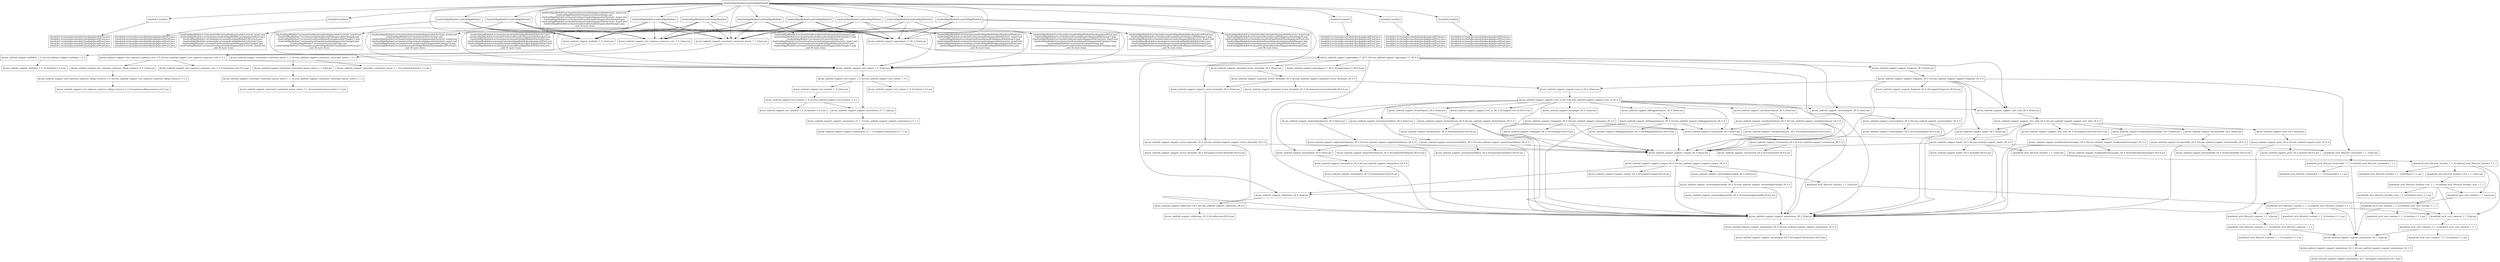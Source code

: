 digraph mygraph {
  node [shape=box];
"//androidAppModule0:androidAppModule0"
"//androidAppModule0:androidAppModule0" -> "//androidAppModule1:androidAppModule1"
"//androidAppModule0:androidAppModule0" -> "//module1:module1"
"//androidAppModule0:androidAppModule0" -> "//androidAppModule7:androidAppModule7"
"//androidAppModule0:androidAppModule0" -> "//module0:module0"
"//androidAppModule0:androidAppModule0" -> "//androidAppModule2:androidAppModule2"
"//androidAppModule0:androidAppModule0" -> "//androidAppModule3:androidAppModule3"
"//androidAppModule0:androidAppModule0" -> "//androidAppModule0:src/main/res/layout/androidappmodule0activity_main3.xml\n//androidAppModule0:src/main/res/values/strings.xml\n//androidAppModule0:src/main/res/layout/androidappmodule0activity_main2.xml\n//androidAppModule0:src/main/res/drawable/androidappmodule0image8.png\n//androidAppModule0:src/main/res/layout/androidappmodule0activity_main4.xml\n//androidAppModule0:src/main/res/drawable/androidappmodule0image2.png\n...and 36 more items"
"//androidAppModule0:androidAppModule0" -> "//androidAppModule4:androidAppModule4"
"//androidAppModule0:androidAppModule0" -> "@com_android_support_constraint_constraint_layout_1_1_3//aar:aar"
"//androidAppModule0:androidAppModule0" -> "//androidAppModule6:androidAppModule6"
"//androidAppModule0:androidAppModule0" -> "@com_android_support_test_runner_1_0_2//aar:aar"
"//androidAppModule0:androidAppModule0" -> "@com_android_support_test_espresso_espresso_core_3_0_2//aar:aar"
"//androidAppModule0:androidAppModule0" -> "@com_android_support_multidex_1_0_3//aar:aar"
"//androidAppModule0:androidAppModule0" -> "@com_android_support_appcompat_v7_28_0_0//aar:aar"
"//androidAppModule0:androidAppModule0" -> "//module3:module3"
"//androidAppModule0:androidAppModule0" -> "//module2:module2"
"//androidAppModule0:androidAppModule0" -> "//androidAppModule5:androidAppModule5"
"//androidAppModule0:androidAppModule0" -> "//module4:module4"
"//androidAppModule0:androidAppModule0" -> "//androidAppModule8:androidAppModule8"
"//androidAppModule0:androidAppModule0" -> "//androidAppModule9:androidAppModule9"
"//androidAppModule9:androidAppModule9"
"//androidAppModule9:androidAppModule9" -> "@com_android_support_appcompat_v7_28_0_0//aar:aar"
"//androidAppModule9:androidAppModule9" -> "@com_android_support_test_espresso_espresso_core_3_0_2//aar:aar"
"//androidAppModule9:androidAppModule9" -> "@com_android_support_test_runner_1_0_2//aar:aar"
"//androidAppModule9:androidAppModule9" -> "//androidAppModule9:src/main/res/layout/androidappmodule9activity_main3.xml\n//androidAppModule9:src/main/res/drawable/androidappmodule9image9.png\n//androidAppModule9:src/main/java/androidAppModule9packageJava0/Foo2.java\n//androidAppModule9:src/main/res/drawable/androidappmodule9image1.png\n//androidAppModule9:src/main/java/com/androidAppModule9/Activity2.java\n//androidAppModule9:src/main/res/drawable/androidappmodule9image2.png\n...and 36 more items"
"//androidAppModule9:androidAppModule9" -> "@com_android_support_multidex_1_0_3//aar:aar"
"//androidAppModule9:androidAppModule9" -> "@com_android_support_constraint_constraint_layout_1_1_3//aar:aar"
"//androidAppModule9:src/main/res/layout/androidappmodule9activity_main3.xml\n//androidAppModule9:src/main/res/drawable/androidappmodule9image9.png\n//androidAppModule9:src/main/java/androidAppModule9packageJava0/Foo2.java\n//androidAppModule9:src/main/res/drawable/androidappmodule9image1.png\n//androidAppModule9:src/main/java/com/androidAppModule9/Activity2.java\n//androidAppModule9:src/main/res/drawable/androidappmodule9image2.png\n...and 36 more items"
"//module4:module4"
"//module4:module4" -> "//module4:src/main/java/module4packageJava0/Foo4.java\n//module4:src/main/java/module4packageJava0/Foo2.java\n//module4:src/main/java/module4packageJava0/Foo1.java\n//module4:src/main/java/module4packageJava0/Foo3.java\n//module4:src/main/java/module4packageJava0/Foo0.java"
"//module4:src/main/java/module4packageJava0/Foo4.java\n//module4:src/main/java/module4packageJava0/Foo2.java\n//module4:src/main/java/module4packageJava0/Foo1.java\n//module4:src/main/java/module4packageJava0/Foo3.java\n//module4:src/main/java/module4packageJava0/Foo0.java"
"//androidAppModule5:androidAppModule5"
"//androidAppModule5:androidAppModule5" -> "@com_android_support_test_runner_1_0_2//aar:aar"
"//androidAppModule5:androidAppModule5" -> "//androidAppModule5:src/main/java/androidAppModule5packageJava0/Foo1.java\n//androidAppModule5:src/main/res/drawable/androidappmodule5image7.png\n//androidAppModule5:src/main/res/layout/androidappmodule5activity_main2.xml\n//androidAppModule5:src/main/res/drawable/androidappmodule5image13.png\n//androidAppModule5:src/main/res/values/strings.xml\n//androidAppModule5:src/main/res/drawable/androidappmodule5image2.png\n...and 36 more items"
"//androidAppModule5:androidAppModule5" -> "@com_android_support_test_espresso_espresso_core_3_0_2//aar:aar"
"//androidAppModule5:androidAppModule5" -> "@com_android_support_multidex_1_0_3//aar:aar"
"//androidAppModule5:androidAppModule5" -> "@com_android_support_constraint_constraint_layout_1_1_3//aar:aar"
"//androidAppModule5:androidAppModule5" -> "@com_android_support_appcompat_v7_28_0_0//aar:aar"
"//module3:module3"
"//module3:module3" -> "//module3:src/main/java/module3packageJava0/Foo4.java\n//module3:src/main/java/module3packageJava0/Foo0.java\n//module3:src/main/java/module3packageJava0/Foo2.java\n//module3:src/main/java/module3packageJava0/Foo3.java\n//module3:src/main/java/module3packageJava0/Foo1.java"
"//androidAppModule3:androidAppModule3"
"//androidAppModule3:androidAppModule3" -> "@com_android_support_test_espresso_espresso_core_3_0_2//aar:aar"
"//androidAppModule3:androidAppModule3" -> "@com_android_support_multidex_1_0_3//aar:aar"
"//androidAppModule3:androidAppModule3" -> "@com_android_support_test_runner_1_0_2//aar:aar"
"//androidAppModule3:androidAppModule3" -> "//androidAppModule3:src/main/res/drawable/androidappmodule3image7.png\n//androidAppModule3:src/main/res/drawable/androidappmodule3image12.png\n//androidAppModule3:src/main/res/values/strings.xml\n//androidAppModule3:src/main/res/layout/androidappmodule3activity_main2.xml\n//androidAppModule3:src/main/java/com/androidAppModule3/Activity7.java\n//androidAppModule3:src/main/res/drawable/androidappmodule3image11.png\n...and 36 more items"
"//androidAppModule3:androidAppModule3" -> "@com_android_support_constraint_constraint_layout_1_1_3//aar:aar"
"//androidAppModule3:androidAppModule3" -> "@com_android_support_appcompat_v7_28_0_0//aar:aar"
"//androidAppModule2:androidAppModule2"
"//androidAppModule2:androidAppModule2" -> "@com_android_support_test_runner_1_0_2//aar:aar"
"//androidAppModule2:androidAppModule2" -> "//androidAppModule2:src/main/res/layout/androidappmodule2activity_main4.xml\n//androidAppModule2:src/main/res/values/strings.xml\n//androidAppModule2:src/main/res/layout/androidappmodule2activity_main8.xml\n//androidAppModule2:src/main/res/layout/androidappmodule2activity_main5.xml\n//androidAppModule2:src/main/res/drawable/androidappmodule2image14.png\n//androidAppModule2:src/main/java/androidAppModule2packageJava0/Foo2.java\n...and 36 more items"
"//androidAppModule2:androidAppModule2" -> "@com_android_support_appcompat_v7_28_0_0//aar:aar"
"//androidAppModule2:androidAppModule2" -> "@com_android_support_test_espresso_espresso_core_3_0_2//aar:aar"
"//androidAppModule2:androidAppModule2" -> "@com_android_support_multidex_1_0_3//aar:aar"
"//androidAppModule2:androidAppModule2" -> "@com_android_support_constraint_constraint_layout_1_1_3//aar:aar"
"//androidAppModule2:src/main/res/layout/androidappmodule2activity_main4.xml\n//androidAppModule2:src/main/res/values/strings.xml\n//androidAppModule2:src/main/res/layout/androidappmodule2activity_main8.xml\n//androidAppModule2:src/main/res/layout/androidappmodule2activity_main5.xml\n//androidAppModule2:src/main/res/drawable/androidappmodule2image14.png\n//androidAppModule2:src/main/java/androidAppModule2packageJava0/Foo2.java\n...and 36 more items"
"//module0:module0"
"//module0:module0" -> "//module0:src/main/java/module0packageJava0/Foo3.java\n//module0:src/main/java/module0packageJava0/Foo4.java\n//module0:src/main/java/module0packageJava0/Foo0.java\n//module0:src/main/java/module0packageJava0/Foo2.java\n//module0:src/main/java/module0packageJava0/Foo1.java"
"//module0:src/main/java/module0packageJava0/Foo3.java\n//module0:src/main/java/module0packageJava0/Foo4.java\n//module0:src/main/java/module0packageJava0/Foo0.java\n//module0:src/main/java/module0packageJava0/Foo2.java\n//module0:src/main/java/module0packageJava0/Foo1.java"
"//androidAppModule7:androidAppModule7"
"//androidAppModule7:androidAppModule7" -> "//androidAppModule7:src/main/res/layout/androidappmodule7activity_main9.xml\n//androidAppModule7:src/main/res/drawable/androidappmodule7image4.png\n//androidAppModule7:src/main/res/drawable/androidappmodule7image11.png\n//androidAppModule7:src/main/res/drawable/androidappmodule7image0.png\n//androidAppModule7:src/main/res/values/strings.xml\n//androidAppModule7:src/main/java/androidAppModule7packageJava0/Foo3.java\n...and 36 more items"
"//androidAppModule7:androidAppModule7" -> "@com_android_support_constraint_constraint_layout_1_1_3//aar:aar"
"//androidAppModule7:androidAppModule7" -> "@com_android_support_multidex_1_0_3//aar:aar"
"//androidAppModule7:androidAppModule7" -> "@com_android_support_test_runner_1_0_2//aar:aar"
"//androidAppModule7:androidAppModule7" -> "@com_android_support_test_espresso_espresso_core_3_0_2//aar:aar"
"//androidAppModule7:androidAppModule7" -> "@com_android_support_appcompat_v7_28_0_0//aar:aar"
"//androidAppModule0:src/main/res/layout/androidappmodule0activity_main3.xml\n//androidAppModule0:src/main/res/values/strings.xml\n//androidAppModule0:src/main/res/layout/androidappmodule0activity_main2.xml\n//androidAppModule0:src/main/res/drawable/androidappmodule0image8.png\n//androidAppModule0:src/main/res/layout/androidappmodule0activity_main4.xml\n//androidAppModule0:src/main/res/drawable/androidappmodule0image2.png\n...and 36 more items"
"//androidAppModule4:androidAppModule4"
"//androidAppModule4:androidAppModule4" -> "@com_android_support_appcompat_v7_28_0_0//aar:aar"
"//androidAppModule4:androidAppModule4" -> "//androidAppModule4:src/main/java/com/androidAppModule4/Activity7.java\n//androidAppModule4:src/main/res/drawable/androidappmodule4image6.png\n//androidAppModule4:src/main/java/com/androidAppModule4/Activity9.java\n//androidAppModule4:src/main/java/androidAppModule4packageJava0/Foo1.java\n//androidAppModule4:src/main/java/androidAppModule4packageJava0/Foo3.java\n//androidAppModule4:src/main/java/com/androidAppModule4/Activity0.java\n...and 36 more items"
"//androidAppModule4:androidAppModule4" -> "@com_android_support_multidex_1_0_3//aar:aar"
"//androidAppModule4:androidAppModule4" -> "@com_android_support_test_espresso_espresso_core_3_0_2//aar:aar"
"//androidAppModule4:androidAppModule4" -> "@com_android_support_constraint_constraint_layout_1_1_3//aar:aar"
"//androidAppModule4:androidAppModule4" -> "@com_android_support_test_runner_1_0_2//aar:aar"
"//androidAppModule4:src/main/java/com/androidAppModule4/Activity7.java\n//androidAppModule4:src/main/res/drawable/androidappmodule4image6.png\n//androidAppModule4:src/main/java/com/androidAppModule4/Activity9.java\n//androidAppModule4:src/main/java/androidAppModule4packageJava0/Foo1.java\n//androidAppModule4:src/main/java/androidAppModule4packageJava0/Foo3.java\n//androidAppModule4:src/main/java/com/androidAppModule4/Activity0.java\n...and 36 more items"
"//androidAppModule6:androidAppModule6"
"//androidAppModule6:androidAppModule6" -> "//androidAppModule6:src/main/java/androidAppModule6packageJava0/Foo0.java\n//androidAppModule6:src/main/res/layout/androidappmodule6activity_main5.xml\n//androidAppModule6:src/main/res/drawable/androidappmodule6image3.png\n//androidAppModule6:src/main/res/layout/androidappmodule6activity_main9.xml\n//androidAppModule6:src/main/java/androidAppModule6packageJava0/Foo4.java\n//androidAppModule6:src/main/java/com/androidAppModule6/Activity3.java\n...and 36 more items"
"//androidAppModule6:androidAppModule6" -> "@com_android_support_test_espresso_espresso_core_3_0_2//aar:aar"
"//androidAppModule6:androidAppModule6" -> "@com_android_support_test_runner_1_0_2//aar:aar"
"//androidAppModule6:androidAppModule6" -> "@com_android_support_appcompat_v7_28_0_0//aar:aar"
"//androidAppModule6:androidAppModule6" -> "@com_android_support_multidex_1_0_3//aar:aar"
"//androidAppModule6:androidAppModule6" -> "@com_android_support_constraint_constraint_layout_1_1_3//aar:aar"
"//androidAppModule6:src/main/java/androidAppModule6packageJava0/Foo0.java\n//androidAppModule6:src/main/res/layout/androidappmodule6activity_main5.xml\n//androidAppModule6:src/main/res/drawable/androidappmodule6image3.png\n//androidAppModule6:src/main/res/layout/androidappmodule6activity_main9.xml\n//androidAppModule6:src/main/java/androidAppModule6packageJava0/Foo4.java\n//androidAppModule6:src/main/java/com/androidAppModule6/Activity3.java\n...and 36 more items"
"//androidAppModule5:src/main/java/androidAppModule5packageJava0/Foo1.java\n//androidAppModule5:src/main/res/drawable/androidappmodule5image7.png\n//androidAppModule5:src/main/res/layout/androidappmodule5activity_main2.xml\n//androidAppModule5:src/main/res/drawable/androidappmodule5image13.png\n//androidAppModule5:src/main/res/values/strings.xml\n//androidAppModule5:src/main/res/drawable/androidappmodule5image2.png\n...and 36 more items"
"//androidAppModule3:src/main/res/drawable/androidappmodule3image7.png\n//androidAppModule3:src/main/res/drawable/androidappmodule3image12.png\n//androidAppModule3:src/main/res/values/strings.xml\n//androidAppModule3:src/main/res/layout/androidappmodule3activity_main2.xml\n//androidAppModule3:src/main/java/com/androidAppModule3/Activity7.java\n//androidAppModule3:src/main/res/drawable/androidappmodule3image11.png\n...and 36 more items"
"//module3:src/main/java/module3packageJava0/Foo4.java\n//module3:src/main/java/module3packageJava0/Foo0.java\n//module3:src/main/java/module3packageJava0/Foo2.java\n//module3:src/main/java/module3packageJava0/Foo3.java\n//module3:src/main/java/module3packageJava0/Foo1.java"
"//androidAppModule8:androidAppModule8"
"//androidAppModule8:androidAppModule8" -> "@com_android_support_multidex_1_0_3//aar:aar"
"//androidAppModule8:androidAppModule8" -> "//androidAppModule8:src/main/java/androidAppModule8packageJava0/Foo0.java\n//androidAppModule8:src/main/res/drawable/androidappmodule8image1.png\n//androidAppModule8:src/main/res/layout/androidappmodule8activity_main1.xml\n//androidAppModule8:src/main/java/com/androidAppModule8/Activity1.java\n//androidAppModule8:src/main/java/com/androidAppModule8/Activity2.java\n//androidAppModule8:src/main/res/drawable/androidappmodule8image12.png\n...and 36 more items"
"//androidAppModule8:androidAppModule8" -> "@com_android_support_test_espresso_espresso_core_3_0_2//aar:aar"
"//androidAppModule8:androidAppModule8" -> "@com_android_support_test_runner_1_0_2//aar:aar"
"//androidAppModule8:androidAppModule8" -> "@com_android_support_constraint_constraint_layout_1_1_3//aar:aar"
"//androidAppModule8:androidAppModule8" -> "@com_android_support_appcompat_v7_28_0_0//aar:aar"
"//androidAppModule8:src/main/java/androidAppModule8packageJava0/Foo0.java\n//androidAppModule8:src/main/res/drawable/androidappmodule8image1.png\n//androidAppModule8:src/main/res/layout/androidappmodule8activity_main1.xml\n//androidAppModule8:src/main/java/com/androidAppModule8/Activity1.java\n//androidAppModule8:src/main/java/com/androidAppModule8/Activity2.java\n//androidAppModule8:src/main/res/drawable/androidappmodule8image12.png\n...and 36 more items"
"//module2:module2"
"//module2:module2" -> "//module2:src/main/java/module2packageJava0/Foo4.java\n//module2:src/main/java/module2packageJava0/Foo1.java\n//module2:src/main/java/module2packageJava0/Foo2.java\n//module2:src/main/java/module2packageJava0/Foo3.java\n//module2:src/main/java/module2packageJava0/Foo0.java"
"//module2:src/main/java/module2packageJava0/Foo4.java\n//module2:src/main/java/module2packageJava0/Foo1.java\n//module2:src/main/java/module2packageJava0/Foo2.java\n//module2:src/main/java/module2packageJava0/Foo3.java\n//module2:src/main/java/module2packageJava0/Foo0.java"
"//module1:module1"
"//module1:module1" -> "//module1:src/main/java/module1packageJava0/Foo1.java\n//module1:src/main/java/module1packageJava0/Foo4.java\n//module1:src/main/java/module1packageJava0/Foo2.java\n//module1:src/main/java/module1packageJava0/Foo3.java\n//module1:src/main/java/module1packageJava0/Foo0.java"
"//module1:src/main/java/module1packageJava0/Foo1.java\n//module1:src/main/java/module1packageJava0/Foo4.java\n//module1:src/main/java/module1packageJava0/Foo2.java\n//module1:src/main/java/module1packageJava0/Foo3.java\n//module1:src/main/java/module1packageJava0/Foo0.java"
"//androidAppModule7:src/main/res/layout/androidappmodule7activity_main9.xml\n//androidAppModule7:src/main/res/drawable/androidappmodule7image4.png\n//androidAppModule7:src/main/res/drawable/androidappmodule7image11.png\n//androidAppModule7:src/main/res/drawable/androidappmodule7image0.png\n//androidAppModule7:src/main/res/values/strings.xml\n//androidAppModule7:src/main/java/androidAppModule7packageJava0/Foo3.java\n...and 36 more items"
"//androidAppModule1:androidAppModule1"
"//androidAppModule1:androidAppModule1" -> "//androidAppModule1:src/main/res/layout/androidappmodule1activity_main1.xml\n//androidAppModule1:src/main/java/androidAppModule1packageJava0/Foo3.java\n//androidAppModule1:src/main/java/com/androidAppModule1/Activity4.java\n//androidAppModule1:src/main/java/com/androidAppModule1/Activity7.java\n//androidAppModule1:src/main/res/drawable/androidappmodule1image1.png\n//androidAppModule1:src/main/res/layout/androidappmodule1activity_main9.xml\n...and 36 more items"
"//androidAppModule1:androidAppModule1" -> "@com_android_support_test_espresso_espresso_core_3_0_2//aar:aar"
"//androidAppModule1:androidAppModule1" -> "@com_android_support_appcompat_v7_28_0_0//aar:aar"
"//androidAppModule1:androidAppModule1" -> "@com_android_support_constraint_constraint_layout_1_1_3//aar:aar"
"//androidAppModule1:androidAppModule1" -> "@com_android_support_test_runner_1_0_2//aar:aar"
"//androidAppModule1:androidAppModule1" -> "@com_android_support_multidex_1_0_3//aar:aar"
"@com_android_support_multidex_1_0_3//aar:aar"
"@com_android_support_multidex_1_0_3//aar:aar" -> "@com_android_support_multidex_1_0_3//:com_android_support_multidex_1_0_3"
"@com_android_support_multidex_1_0_3//:com_android_support_multidex_1_0_3"
"@com_android_support_multidex_1_0_3//:com_android_support_multidex_1_0_3" -> "@com_android_support_multidex_1_0_3//:multidex-1.0.3.aar"
"@com_android_support_constraint_constraint_layout_1_1_3//aar:aar"
"@com_android_support_constraint_constraint_layout_1_1_3//aar:aar" -> "@com_android_support_constraint_constraint_layout_1_1_3//:com_android_support_constraint_constraint_layout_1_1_3"
"@com_android_support_constraint_constraint_layout_1_1_3//:com_android_support_constraint_constraint_layout_1_1_3"
"@com_android_support_constraint_constraint_layout_1_1_3//:com_android_support_constraint_constraint_layout_1_1_3" -> "@com_android_support_constraint_constraint_layout_1_1_3//:constraint-layout-1.1.3.aar"
"@com_android_support_constraint_constraint_layout_1_1_3//:com_android_support_constraint_constraint_layout_1_1_3" -> "@com_android_support_constraint_constraint_layout_solver_1_1_3//jar:jar"
"@com_android_support_constraint_constraint_layout_solver_1_1_3//jar:jar"
"@com_android_support_constraint_constraint_layout_solver_1_1_3//jar:jar" -> "@com_android_support_constraint_constraint_layout_solver_1_1_3//:com_android_support_constraint_constraint_layout_solver_1_1_3"
"@com_android_support_constraint_constraint_layout_solver_1_1_3//:com_android_support_constraint_constraint_layout_solver_1_1_3"
"@com_android_support_constraint_constraint_layout_solver_1_1_3//:com_android_support_constraint_constraint_layout_solver_1_1_3" -> "@com_android_support_constraint_constraint_layout_solver_1_1_3//:constraint-layout-solver-1.1.3.jar"
"@com_android_support_constraint_constraint_layout_solver_1_1_3//:constraint-layout-solver-1.1.3.jar"
"@com_android_support_constraint_constraint_layout_1_1_3//:constraint-layout-1.1.3.aar"
"@com_android_support_appcompat_v7_28_0_0//aar:aar"
"@com_android_support_appcompat_v7_28_0_0//aar:aar" -> "@com_android_support_appcompat_v7_28_0_0//:com_android_support_appcompat_v7_28_0_0"
"@com_android_support_appcompat_v7_28_0_0//:com_android_support_appcompat_v7_28_0_0"
"@com_android_support_appcompat_v7_28_0_0//:com_android_support_appcompat_v7_28_0_0" -> "@com_android_support_appcompat_v7_28_0_0//:appcompat-v7-28.0.0.aar"
"@com_android_support_appcompat_v7_28_0_0//:com_android_support_appcompat_v7_28_0_0" -> "@com_android_support_support_fragment_28_0_0//aar:aar"
"@com_android_support_appcompat_v7_28_0_0//:com_android_support_appcompat_v7_28_0_0" -> "@com_android_support_support_core_utils_28_0_0//aar:aar"
"@com_android_support_appcompat_v7_28_0_0//:com_android_support_appcompat_v7_28_0_0" -> "@com_android_support_support_compat_28_0_0//aar:aar"
"@com_android_support_appcompat_v7_28_0_0//:com_android_support_appcompat_v7_28_0_0" -> "@com_android_support_collections_28_0_0//jar:jar"
"@com_android_support_appcompat_v7_28_0_0//:com_android_support_appcompat_v7_28_0_0" -> "@com_android_support_cursoradapter_28_0_0//aar:aar"
"@com_android_support_appcompat_v7_28_0_0//:com_android_support_appcompat_v7_28_0_0" -> "@com_android_support_animated_vector_drawable_28_0_0//aar:aar"
"@com_android_support_appcompat_v7_28_0_0//:com_android_support_appcompat_v7_28_0_0" -> "@com_android_support_support_vector_drawable_28_0_0//aar:aar"
"@com_android_support_appcompat_v7_28_0_0//:com_android_support_appcompat_v7_28_0_0" -> "@com_android_support_support_annotations_28_0_0//jar:jar"
"@com_android_support_animated_vector_drawable_28_0_0//aar:aar"
"@com_android_support_animated_vector_drawable_28_0_0//aar:aar" -> "@com_android_support_animated_vector_drawable_28_0_0//:com_android_support_animated_vector_drawable_28_0_0"
"@com_android_support_animated_vector_drawable_28_0_0//:com_android_support_animated_vector_drawable_28_0_0"
"@com_android_support_animated_vector_drawable_28_0_0//:com_android_support_animated_vector_drawable_28_0_0" -> "@com_android_support_animated_vector_drawable_28_0_0//:animated-vector-drawable-28.0.0.aar"
"@com_android_support_animated_vector_drawable_28_0_0//:com_android_support_animated_vector_drawable_28_0_0" -> "@com_android_support_support_core_ui_28_0_0//aar:aar"
"@com_android_support_animated_vector_drawable_28_0_0//:com_android_support_animated_vector_drawable_28_0_0" -> "@com_android_support_support_vector_drawable_28_0_0//aar:aar"
"@com_android_support_animated_vector_drawable_28_0_0//:animated-vector-drawable-28.0.0.aar"
"@com_android_support_support_fragment_28_0_0//aar:aar"
"@com_android_support_support_fragment_28_0_0//aar:aar" -> "@com_android_support_support_fragment_28_0_0//:com_android_support_support_fragment_28_0_0"
"@com_android_support_support_fragment_28_0_0//:com_android_support_support_fragment_28_0_0"
"@com_android_support_support_fragment_28_0_0//:com_android_support_support_fragment_28_0_0" -> "@android_arch_lifecycle_viewmodel_1_1_1//aar:aar"
"@com_android_support_support_fragment_28_0_0//:com_android_support_support_fragment_28_0_0" -> "@com_android_support_support_compat_28_0_0//aar:aar"
"@com_android_support_support_fragment_28_0_0//:com_android_support_support_fragment_28_0_0" -> "@com_android_support_support_core_ui_28_0_0//aar:aar"
"@com_android_support_support_fragment_28_0_0//:com_android_support_support_fragment_28_0_0" -> "@com_android_support_support_core_utils_28_0_0//aar:aar"
"@com_android_support_support_fragment_28_0_0//:com_android_support_support_fragment_28_0_0" -> "@com_android_support_support_annotations_28_0_0//jar:jar"
"@com_android_support_support_fragment_28_0_0//:com_android_support_support_fragment_28_0_0" -> "@com_android_support_loader_28_0_0//aar:aar"
"@com_android_support_support_fragment_28_0_0//:com_android_support_support_fragment_28_0_0" -> "@com_android_support_support_fragment_28_0_0//:support-fragment-28.0.0.aar"
"@com_android_support_support_fragment_28_0_0//:support-fragment-28.0.0.aar"
"@com_android_support_support_core_ui_28_0_0//aar:aar"
"@com_android_support_support_core_ui_28_0_0//aar:aar" -> "@com_android_support_support_core_ui_28_0_0//:com_android_support_support_core_ui_28_0_0"
"@com_android_support_support_core_ui_28_0_0//:com_android_support_support_core_ui_28_0_0"
"@com_android_support_support_core_ui_28_0_0//:com_android_support_support_core_ui_28_0_0" -> "@com_android_support_coordinatorlayout_28_0_0//aar:aar"
"@com_android_support_support_core_ui_28_0_0//:com_android_support_support_core_ui_28_0_0" -> "@com_android_support_drawerlayout_28_0_0//aar:aar"
"@com_android_support_support_core_ui_28_0_0//:com_android_support_support_core_ui_28_0_0" -> "@com_android_support_slidingpanelayout_28_0_0//aar:aar"
"@com_android_support_support_core_ui_28_0_0//:com_android_support_support_core_ui_28_0_0" -> "@com_android_support_support_compat_28_0_0//aar:aar"
"@com_android_support_support_core_ui_28_0_0//:com_android_support_support_core_ui_28_0_0" -> "@com_android_support_support_core_utils_28_0_0//aar:aar"
"@com_android_support_support_core_ui_28_0_0//:com_android_support_support_core_ui_28_0_0" -> "@com_android_support_support_core_ui_28_0_0//:support-core-ui-28.0.0.aar"
"@com_android_support_support_core_ui_28_0_0//:com_android_support_support_core_ui_28_0_0" -> "@com_android_support_asynclayoutinflater_28_0_0//aar:aar"
"@com_android_support_support_core_ui_28_0_0//:com_android_support_support_core_ui_28_0_0" -> "@com_android_support_viewpager_28_0_0//aar:aar"
"@com_android_support_support_core_ui_28_0_0//:com_android_support_support_core_ui_28_0_0" -> "@com_android_support_swiperefreshlayout_28_0_0//aar:aar"
"@com_android_support_support_core_ui_28_0_0//:com_android_support_support_core_ui_28_0_0" -> "@com_android_support_cursoradapter_28_0_0//aar:aar"
"@com_android_support_support_core_ui_28_0_0//:com_android_support_support_core_ui_28_0_0" -> "@com_android_support_interpolator_28_0_0//aar:aar"
"@com_android_support_support_core_ui_28_0_0//:com_android_support_support_core_ui_28_0_0" -> "@com_android_support_customview_28_0_0//aar:aar"
"@com_android_support_support_core_ui_28_0_0//:com_android_support_support_core_ui_28_0_0" -> "@com_android_support_support_annotations_28_0_0//jar:jar"
"@com_android_support_cursoradapter_28_0_0//aar:aar"
"@com_android_support_cursoradapter_28_0_0//aar:aar" -> "@com_android_support_cursoradapter_28_0_0//:com_android_support_cursoradapter_28_0_0"
"@com_android_support_cursoradapter_28_0_0//:com_android_support_cursoradapter_28_0_0"
"@com_android_support_cursoradapter_28_0_0//:com_android_support_cursoradapter_28_0_0" -> "@com_android_support_cursoradapter_28_0_0//:cursoradapter-28.0.0.aar"
"@com_android_support_cursoradapter_28_0_0//:com_android_support_cursoradapter_28_0_0" -> "@com_android_support_support_annotations_28_0_0//jar:jar"
"@com_android_support_cursoradapter_28_0_0//:cursoradapter-28.0.0.aar"
"@com_android_support_swiperefreshlayout_28_0_0//aar:aar"
"@com_android_support_swiperefreshlayout_28_0_0//aar:aar" -> "@com_android_support_swiperefreshlayout_28_0_0//:com_android_support_swiperefreshlayout_28_0_0"
"@com_android_support_swiperefreshlayout_28_0_0//:com_android_support_swiperefreshlayout_28_0_0"
"@com_android_support_swiperefreshlayout_28_0_0//:com_android_support_swiperefreshlayout_28_0_0" -> "@com_android_support_swiperefreshlayout_28_0_0//:swiperefreshlayout-28.0.0.aar"
"@com_android_support_swiperefreshlayout_28_0_0//:com_android_support_swiperefreshlayout_28_0_0" -> "@com_android_support_support_annotations_28_0_0//jar:jar"
"@com_android_support_swiperefreshlayout_28_0_0//:com_android_support_swiperefreshlayout_28_0_0" -> "@com_android_support_support_compat_28_0_0//aar:aar"
"@com_android_support_swiperefreshlayout_28_0_0//:com_android_support_swiperefreshlayout_28_0_0" -> "@com_android_support_interpolator_28_0_0//aar:aar"
"@com_android_support_interpolator_28_0_0//aar:aar"
"@com_android_support_interpolator_28_0_0//aar:aar" -> "@com_android_support_interpolator_28_0_0//:com_android_support_interpolator_28_0_0"
"@com_android_support_interpolator_28_0_0//:com_android_support_interpolator_28_0_0"
"@com_android_support_interpolator_28_0_0//:com_android_support_interpolator_28_0_0" -> "@com_android_support_support_annotations_28_0_0//jar:jar"
"@com_android_support_interpolator_28_0_0//:com_android_support_interpolator_28_0_0" -> "@com_android_support_interpolator_28_0_0//:interpolator-28.0.0.aar"
"@com_android_support_interpolator_28_0_0//:interpolator-28.0.0.aar"
"@com_android_support_swiperefreshlayout_28_0_0//:swiperefreshlayout-28.0.0.aar"
"@com_android_support_asynclayoutinflater_28_0_0//aar:aar"
"@com_android_support_asynclayoutinflater_28_0_0//aar:aar" -> "@com_android_support_asynclayoutinflater_28_0_0//:com_android_support_asynclayoutinflater_28_0_0"
"@com_android_support_asynclayoutinflater_28_0_0//:com_android_support_asynclayoutinflater_28_0_0"
"@com_android_support_asynclayoutinflater_28_0_0//:com_android_support_asynclayoutinflater_28_0_0" -> "@com_android_support_asynclayoutinflater_28_0_0//:asynclayoutinflater-28.0.0.aar"
"@com_android_support_asynclayoutinflater_28_0_0//:com_android_support_asynclayoutinflater_28_0_0" -> "@com_android_support_support_compat_28_0_0//aar:aar"
"@com_android_support_asynclayoutinflater_28_0_0//:com_android_support_asynclayoutinflater_28_0_0" -> "@com_android_support_support_annotations_28_0_0//jar:jar"
"@com_android_support_asynclayoutinflater_28_0_0//:asynclayoutinflater-28.0.0.aar"
"@com_android_support_support_core_ui_28_0_0//:support-core-ui-28.0.0.aar"
"@com_android_support_support_core_utils_28_0_0//aar:aar"
"@com_android_support_support_core_utils_28_0_0//aar:aar" -> "@com_android_support_support_core_utils_28_0_0//:com_android_support_support_core_utils_28_0_0"
"@com_android_support_support_core_utils_28_0_0//:com_android_support_support_core_utils_28_0_0"
"@com_android_support_support_core_utils_28_0_0//:com_android_support_support_core_utils_28_0_0" -> "@com_android_support_support_core_utils_28_0_0//:support-core-utils-28.0.0.aar"
"@com_android_support_support_core_utils_28_0_0//:com_android_support_support_core_utils_28_0_0" -> "@com_android_support_support_compat_28_0_0//aar:aar"
"@com_android_support_support_core_utils_28_0_0//:com_android_support_support_core_utils_28_0_0" -> "@com_android_support_documentfile_28_0_0//aar:aar"
"@com_android_support_support_core_utils_28_0_0//:com_android_support_support_core_utils_28_0_0" -> "@com_android_support_print_28_0_0//aar:aar"
"@com_android_support_support_core_utils_28_0_0//:com_android_support_support_core_utils_28_0_0" -> "@com_android_support_localbroadcastmanager_28_0_0//aar:aar"
"@com_android_support_support_core_utils_28_0_0//:com_android_support_support_core_utils_28_0_0" -> "@com_android_support_support_annotations_28_0_0//jar:jar"
"@com_android_support_support_core_utils_28_0_0//:com_android_support_support_core_utils_28_0_0" -> "@com_android_support_loader_28_0_0//aar:aar"
"@com_android_support_loader_28_0_0//aar:aar"
"@com_android_support_loader_28_0_0//aar:aar" -> "@com_android_support_loader_28_0_0//:com_android_support_loader_28_0_0"
"@com_android_support_loader_28_0_0//:com_android_support_loader_28_0_0"
"@com_android_support_loader_28_0_0//:com_android_support_loader_28_0_0" -> "@com_android_support_support_compat_28_0_0//aar:aar"
"@com_android_support_loader_28_0_0//:com_android_support_loader_28_0_0" -> "@android_arch_lifecycle_viewmodel_1_1_1//aar:aar"
"@com_android_support_loader_28_0_0//:com_android_support_loader_28_0_0" -> "@android_arch_lifecycle_livedata_1_1_1//aar:aar"
"@com_android_support_loader_28_0_0//:com_android_support_loader_28_0_0" -> "@com_android_support_support_annotations_28_0_0//jar:jar"
"@com_android_support_loader_28_0_0//:com_android_support_loader_28_0_0" -> "@com_android_support_loader_28_0_0//:loader-28.0.0.aar"
"@com_android_support_loader_28_0_0//:loader-28.0.0.aar"
"@android_arch_lifecycle_livedata_1_1_1//aar:aar"
"@android_arch_lifecycle_livedata_1_1_1//aar:aar" -> "@android_arch_lifecycle_livedata_1_1_1//:android_arch_lifecycle_livedata_1_1_1"
"@android_arch_lifecycle_livedata_1_1_1//:android_arch_lifecycle_livedata_1_1_1"
"@android_arch_lifecycle_livedata_1_1_1//:android_arch_lifecycle_livedata_1_1_1" -> "@android_arch_core_common_1_1_1//jar:jar"
"@android_arch_lifecycle_livedata_1_1_1//:android_arch_lifecycle_livedata_1_1_1" -> "@android_arch_lifecycle_livedata_core_1_1_1//aar:aar"
"@android_arch_lifecycle_livedata_1_1_1//:android_arch_lifecycle_livedata_1_1_1" -> "@android_arch_core_runtime_1_1_1//aar:aar"
"@android_arch_lifecycle_livedata_1_1_1//:android_arch_lifecycle_livedata_1_1_1" -> "@android_arch_lifecycle_livedata_1_1_1//:livedata-1.1.1.aar"
"@com_android_support_localbroadcastmanager_28_0_0//aar:aar"
"@com_android_support_localbroadcastmanager_28_0_0//aar:aar" -> "@com_android_support_localbroadcastmanager_28_0_0//:com_android_support_localbroadcastmanager_28_0_0"
"@com_android_support_localbroadcastmanager_28_0_0//:com_android_support_localbroadcastmanager_28_0_0"
"@com_android_support_localbroadcastmanager_28_0_0//:com_android_support_localbroadcastmanager_28_0_0" -> "@com_android_support_localbroadcastmanager_28_0_0//:localbroadcastmanager-28.0.0.aar"
"@com_android_support_localbroadcastmanager_28_0_0//:com_android_support_localbroadcastmanager_28_0_0" -> "@com_android_support_support_annotations_28_0_0//jar:jar"
"@com_android_support_localbroadcastmanager_28_0_0//:localbroadcastmanager-28.0.0.aar"
"@com_android_support_print_28_0_0//aar:aar"
"@com_android_support_print_28_0_0//aar:aar" -> "@com_android_support_print_28_0_0//:com_android_support_print_28_0_0"
"@com_android_support_print_28_0_0//:com_android_support_print_28_0_0"
"@com_android_support_print_28_0_0//:com_android_support_print_28_0_0" -> "@com_android_support_print_28_0_0//:print-28.0.0.aar"
"@com_android_support_print_28_0_0//:com_android_support_print_28_0_0" -> "@com_android_support_support_annotations_28_0_0//jar:jar"
"@com_android_support_print_28_0_0//:print-28.0.0.aar"
"@com_android_support_documentfile_28_0_0//aar:aar"
"@com_android_support_documentfile_28_0_0//aar:aar" -> "@com_android_support_documentfile_28_0_0//:com_android_support_documentfile_28_0_0"
"@com_android_support_documentfile_28_0_0//:com_android_support_documentfile_28_0_0"
"@com_android_support_documentfile_28_0_0//:com_android_support_documentfile_28_0_0" -> "@com_android_support_documentfile_28_0_0//:documentfile-28.0.0.aar"
"@com_android_support_documentfile_28_0_0//:com_android_support_documentfile_28_0_0" -> "@com_android_support_support_annotations_28_0_0//jar:jar"
"@com_android_support_documentfile_28_0_0//:documentfile-28.0.0.aar"
"@com_android_support_support_core_utils_28_0_0//:support-core-utils-28.0.0.aar"
"@com_android_support_slidingpanelayout_28_0_0//aar:aar"
"@com_android_support_slidingpanelayout_28_0_0//aar:aar" -> "@com_android_support_slidingpanelayout_28_0_0//:com_android_support_slidingpanelayout_28_0_0"
"@com_android_support_slidingpanelayout_28_0_0//:com_android_support_slidingpanelayout_28_0_0"
"@com_android_support_slidingpanelayout_28_0_0//:com_android_support_slidingpanelayout_28_0_0" -> "@com_android_support_slidingpanelayout_28_0_0//:slidingpanelayout-28.0.0.aar"
"@com_android_support_slidingpanelayout_28_0_0//:com_android_support_slidingpanelayout_28_0_0" -> "@com_android_support_support_compat_28_0_0//aar:aar"
"@com_android_support_slidingpanelayout_28_0_0//:com_android_support_slidingpanelayout_28_0_0" -> "@com_android_support_customview_28_0_0//aar:aar"
"@com_android_support_slidingpanelayout_28_0_0//:com_android_support_slidingpanelayout_28_0_0" -> "@com_android_support_support_annotations_28_0_0//jar:jar"
"@com_android_support_slidingpanelayout_28_0_0//:slidingpanelayout-28.0.0.aar"
"@com_android_support_drawerlayout_28_0_0//aar:aar"
"@com_android_support_drawerlayout_28_0_0//aar:aar" -> "@com_android_support_drawerlayout_28_0_0//:com_android_support_drawerlayout_28_0_0"
"@com_android_support_drawerlayout_28_0_0//:com_android_support_drawerlayout_28_0_0"
"@com_android_support_drawerlayout_28_0_0//:com_android_support_drawerlayout_28_0_0" -> "@com_android_support_support_annotations_28_0_0//jar:jar"
"@com_android_support_drawerlayout_28_0_0//:com_android_support_drawerlayout_28_0_0" -> "@com_android_support_customview_28_0_0//aar:aar"
"@com_android_support_drawerlayout_28_0_0//:com_android_support_drawerlayout_28_0_0" -> "@com_android_support_support_compat_28_0_0//aar:aar"
"@com_android_support_drawerlayout_28_0_0//:com_android_support_drawerlayout_28_0_0" -> "@com_android_support_drawerlayout_28_0_0//:drawerlayout-28.0.0.aar"
"@com_android_support_drawerlayout_28_0_0//:drawerlayout-28.0.0.aar"
"@com_android_support_coordinatorlayout_28_0_0//aar:aar"
"@com_android_support_coordinatorlayout_28_0_0//aar:aar" -> "@com_android_support_coordinatorlayout_28_0_0//:com_android_support_coordinatorlayout_28_0_0"
"@com_android_support_coordinatorlayout_28_0_0//:com_android_support_coordinatorlayout_28_0_0"
"@com_android_support_coordinatorlayout_28_0_0//:com_android_support_coordinatorlayout_28_0_0" -> "@com_android_support_coordinatorlayout_28_0_0//:coordinatorlayout-28.0.0.aar"
"@com_android_support_coordinatorlayout_28_0_0//:com_android_support_coordinatorlayout_28_0_0" -> "@com_android_support_support_compat_28_0_0//aar:aar"
"@com_android_support_coordinatorlayout_28_0_0//:com_android_support_coordinatorlayout_28_0_0" -> "@com_android_support_customview_28_0_0//aar:aar"
"@com_android_support_coordinatorlayout_28_0_0//:com_android_support_coordinatorlayout_28_0_0" -> "@com_android_support_support_annotations_28_0_0//jar:jar"
"@com_android_support_coordinatorlayout_28_0_0//:coordinatorlayout-28.0.0.aar"
"@android_arch_lifecycle_viewmodel_1_1_1//aar:aar"
"@android_arch_lifecycle_viewmodel_1_1_1//aar:aar" -> "@android_arch_lifecycle_viewmodel_1_1_1//:android_arch_lifecycle_viewmodel_1_1_1"
"@android_arch_lifecycle_viewmodel_1_1_1//:android_arch_lifecycle_viewmodel_1_1_1"
"@android_arch_lifecycle_viewmodel_1_1_1//:android_arch_lifecycle_viewmodel_1_1_1" -> "@android_arch_lifecycle_viewmodel_1_1_1//:viewmodel-1.1.1.aar"
"@android_arch_lifecycle_viewmodel_1_1_1//:android_arch_lifecycle_viewmodel_1_1_1" -> "@com_android_support_support_annotations_26_1_0//jar:jar"
"@android_arch_lifecycle_viewmodel_1_1_1//:viewmodel-1.1.1.aar"
"@com_android_support_appcompat_v7_28_0_0//:appcompat-v7-28.0.0.aar"
"@com_android_support_test_espresso_espresso_core_3_0_2//aar:aar"
"@com_android_support_test_espresso_espresso_core_3_0_2//aar:aar" -> "@com_android_support_test_espresso_espresso_core_3_0_2//:com_android_support_test_espresso_espresso_core_3_0_2"
"@com_android_support_test_espresso_espresso_core_3_0_2//:com_android_support_test_espresso_espresso_core_3_0_2"
"@com_android_support_test_espresso_espresso_core_3_0_2//:com_android_support_test_espresso_espresso_core_3_0_2" -> "@com_android_support_test_espresso_espresso_core_3_0_2//:espresso-core-3.0.2.aar"
"@com_android_support_test_espresso_espresso_core_3_0_2//:com_android_support_test_espresso_espresso_core_3_0_2" -> "@com_android_support_test_runner_1_0_2//aar:aar"
"@com_android_support_test_espresso_espresso_core_3_0_2//:com_android_support_test_espresso_espresso_core_3_0_2" -> "@com_android_support_test_espresso_espresso_idling_resource_3_0_2//aar:aar"
"@com_android_support_test_espresso_espresso_idling_resource_3_0_2//aar:aar"
"@com_android_support_test_espresso_espresso_idling_resource_3_0_2//aar:aar" -> "@com_android_support_test_espresso_espresso_idling_resource_3_0_2//:com_android_support_test_espresso_espresso_idling_resource_3_0_2"
"@com_android_support_test_espresso_espresso_idling_resource_3_0_2//:com_android_support_test_espresso_espresso_idling_resource_3_0_2"
"@com_android_support_test_espresso_espresso_idling_resource_3_0_2//:com_android_support_test_espresso_espresso_idling_resource_3_0_2" -> "@com_android_support_test_espresso_espresso_idling_resource_3_0_2//:espresso-idling-resource-3.0.2.aar"
"@com_android_support_test_runner_1_0_2//aar:aar"
"@com_android_support_test_runner_1_0_2//aar:aar" -> "@com_android_support_test_runner_1_0_2//:com_android_support_test_runner_1_0_2"
"@com_android_support_test_runner_1_0_2//:com_android_support_test_runner_1_0_2"
"@com_android_support_test_runner_1_0_2//:com_android_support_test_runner_1_0_2" -> "@com_android_support_test_runner_1_0_2//:runner-1.0.2.aar"
"@com_android_support_test_runner_1_0_2//:com_android_support_test_runner_1_0_2" -> "@com_android_support_test_monitor_1_0_2//aar:aar"
"@com_android_support_test_runner_1_0_2//:com_android_support_test_runner_1_0_2" -> "@com_android_support_support_annotations_27_1_1//jar:jar"
"@com_android_support_test_monitor_1_0_2//aar:aar"
"@com_android_support_test_monitor_1_0_2//aar:aar" -> "@com_android_support_test_monitor_1_0_2//:com_android_support_test_monitor_1_0_2"
"@com_android_support_test_monitor_1_0_2//:com_android_support_test_monitor_1_0_2"
"@com_android_support_test_monitor_1_0_2//:com_android_support_test_monitor_1_0_2" -> "@com_android_support_test_monitor_1_0_2//:monitor-1.0.2.aar"
"@com_android_support_test_monitor_1_0_2//:com_android_support_test_monitor_1_0_2" -> "@com_android_support_support_annotations_27_1_1//jar:jar"
"@com_android_support_support_annotations_27_1_1//jar:jar"
"@com_android_support_support_annotations_27_1_1//jar:jar" -> "@com_android_support_support_annotations_27_1_1//:com_android_support_support_annotations_27_1_1"
"@com_android_support_support_annotations_27_1_1//:com_android_support_support_annotations_27_1_1"
"@com_android_support_support_annotations_27_1_1//:com_android_support_support_annotations_27_1_1" -> "@com_android_support_support_annotations_27_1_1//:support-annotations-27.1.1.jar"
"@com_android_support_support_annotations_27_1_1//:support-annotations-27.1.1.jar"
"@com_android_support_test_monitor_1_0_2//:monitor-1.0.2.aar"
"@com_android_support_test_runner_1_0_2//:runner-1.0.2.aar"
"@com_android_support_test_espresso_espresso_core_3_0_2//:espresso-core-3.0.2.aar"
"//androidAppModule1:src/main/res/layout/androidappmodule1activity_main1.xml\n//androidAppModule1:src/main/java/androidAppModule1packageJava0/Foo3.java\n//androidAppModule1:src/main/java/com/androidAppModule1/Activity4.java\n//androidAppModule1:src/main/java/com/androidAppModule1/Activity7.java\n//androidAppModule1:src/main/res/drawable/androidappmodule1image1.png\n//androidAppModule1:src/main/res/layout/androidappmodule1activity_main9.xml\n...and 36 more items"
"@com_android_support_test_espresso_espresso_idling_resource_3_0_2//:espresso-idling-resource-3.0.2.aar"
"@com_android_support_viewpager_28_0_0//aar:aar"
"@com_android_support_viewpager_28_0_0//aar:aar" -> "@com_android_support_viewpager_28_0_0//:com_android_support_viewpager_28_0_0"
"@com_android_support_viewpager_28_0_0//:com_android_support_viewpager_28_0_0"
"@com_android_support_viewpager_28_0_0//:com_android_support_viewpager_28_0_0" -> "@com_android_support_viewpager_28_0_0//:viewpager-28.0.0.aar"
"@com_android_support_viewpager_28_0_0//:com_android_support_viewpager_28_0_0" -> "@com_android_support_support_annotations_28_0_0//jar:jar"
"@com_android_support_viewpager_28_0_0//:com_android_support_viewpager_28_0_0" -> "@com_android_support_customview_28_0_0//aar:aar"
"@com_android_support_viewpager_28_0_0//:com_android_support_viewpager_28_0_0" -> "@com_android_support_support_compat_28_0_0//aar:aar"
"@com_android_support_customview_28_0_0//aar:aar"
"@com_android_support_customview_28_0_0//aar:aar" -> "@com_android_support_customview_28_0_0//:com_android_support_customview_28_0_0"
"@com_android_support_customview_28_0_0//:com_android_support_customview_28_0_0"
"@com_android_support_customview_28_0_0//:com_android_support_customview_28_0_0" -> "@com_android_support_customview_28_0_0//:customview-28.0.0.aar"
"@com_android_support_customview_28_0_0//:com_android_support_customview_28_0_0" -> "@com_android_support_support_compat_28_0_0//aar:aar"
"@com_android_support_customview_28_0_0//:com_android_support_customview_28_0_0" -> "@com_android_support_support_annotations_28_0_0//jar:jar"
"@com_android_support_customview_28_0_0//:customview-28.0.0.aar"
"@com_android_support_viewpager_28_0_0//:viewpager-28.0.0.aar"
"@com_android_support_support_vector_drawable_28_0_0//aar:aar"
"@com_android_support_support_vector_drawable_28_0_0//aar:aar" -> "@com_android_support_support_vector_drawable_28_0_0//:com_android_support_support_vector_drawable_28_0_0"
"@com_android_support_support_vector_drawable_28_0_0//:com_android_support_support_vector_drawable_28_0_0"
"@com_android_support_support_vector_drawable_28_0_0//:com_android_support_support_vector_drawable_28_0_0" -> "@com_android_support_support_annotations_28_0_0//jar:jar"
"@com_android_support_support_vector_drawable_28_0_0//:com_android_support_support_vector_drawable_28_0_0" -> "@com_android_support_support_vector_drawable_28_0_0//:support-vector-drawable-28.0.0.aar"
"@com_android_support_support_vector_drawable_28_0_0//:com_android_support_support_vector_drawable_28_0_0" -> "@com_android_support_support_compat_28_0_0//aar:aar"
"@com_android_support_support_compat_28_0_0//aar:aar"
"@com_android_support_support_compat_28_0_0//aar:aar" -> "@com_android_support_support_compat_28_0_0//:com_android_support_support_compat_28_0_0"
"@com_android_support_support_compat_28_0_0//:com_android_support_support_compat_28_0_0"
"@com_android_support_support_compat_28_0_0//:com_android_support_support_compat_28_0_0" -> "@com_android_support_support_annotations_28_0_0//jar:jar"
"@com_android_support_support_compat_28_0_0//:com_android_support_support_compat_28_0_0" -> "@com_android_support_versionedparcelable_28_0_0//aar:aar"
"@com_android_support_support_compat_28_0_0//:com_android_support_support_compat_28_0_0" -> "@com_android_support_support_compat_28_0_0//:support-compat-28.0.0.aar"
"@com_android_support_support_compat_28_0_0//:com_android_support_support_compat_28_0_0" -> "@android_arch_lifecycle_runtime_1_1_1//aar:aar"
"@com_android_support_support_compat_28_0_0//:com_android_support_support_compat_28_0_0" -> "@com_android_support_collections_28_0_0//jar:jar"
"@android_arch_lifecycle_runtime_1_1_1//aar:aar"
"@android_arch_lifecycle_runtime_1_1_1//aar:aar" -> "@android_arch_lifecycle_runtime_1_1_1//:android_arch_lifecycle_runtime_1_1_1"
"@android_arch_lifecycle_runtime_1_1_1//:android_arch_lifecycle_runtime_1_1_1"
"@android_arch_lifecycle_runtime_1_1_1//:android_arch_lifecycle_runtime_1_1_1" -> "@android_arch_lifecycle_runtime_1_1_1//:runtime-1.1.1.aar"
"@android_arch_lifecycle_runtime_1_1_1//:android_arch_lifecycle_runtime_1_1_1" -> "@android_arch_lifecycle_common_1_1_1//jar:jar"
"@android_arch_lifecycle_runtime_1_1_1//:android_arch_lifecycle_runtime_1_1_1" -> "@com_android_support_support_annotations_26_1_0//jar:jar"
"@android_arch_lifecycle_runtime_1_1_1//:android_arch_lifecycle_runtime_1_1_1" -> "@android_arch_core_common_1_1_1//jar:jar"
"@android_arch_lifecycle_runtime_1_1_1//:runtime-1.1.1.aar"
"@com_android_support_support_compat_28_0_0//:support-compat-28.0.0.aar"
"@com_android_support_versionedparcelable_28_0_0//aar:aar"
"@com_android_support_versionedparcelable_28_0_0//aar:aar" -> "@com_android_support_versionedparcelable_28_0_0//:com_android_support_versionedparcelable_28_0_0"
"@com_android_support_versionedparcelable_28_0_0//:com_android_support_versionedparcelable_28_0_0"
"@com_android_support_versionedparcelable_28_0_0//:com_android_support_versionedparcelable_28_0_0" -> "@com_android_support_versionedparcelable_28_0_0//:versionedparcelable-28.0.0.aar"
"@com_android_support_versionedparcelable_28_0_0//:com_android_support_versionedparcelable_28_0_0" -> "@com_android_support_collections_28_0_0//jar:jar"
"@com_android_support_versionedparcelable_28_0_0//:com_android_support_versionedparcelable_28_0_0" -> "@com_android_support_support_annotations_28_0_0//jar:jar"
"@com_android_support_collections_28_0_0//jar:jar"
"@com_android_support_collections_28_0_0//jar:jar" -> "@com_android_support_collections_28_0_0//:com_android_support_collections_28_0_0"
"@com_android_support_collections_28_0_0//:com_android_support_collections_28_0_0"
"@com_android_support_collections_28_0_0//:com_android_support_collections_28_0_0" -> "@com_android_support_collections_28_0_0//:collections-28.0.0.jar"
"@com_android_support_collections_28_0_0//:com_android_support_collections_28_0_0" -> "@com_android_support_support_annotations_28_0_0//jar:jar"
"@com_android_support_collections_28_0_0//:collections-28.0.0.jar"
"@com_android_support_support_vector_drawable_28_0_0//:support-vector-drawable-28.0.0.aar"
"@com_android_support_support_annotations_28_0_0//jar:jar"
"@com_android_support_support_annotations_28_0_0//jar:jar" -> "@com_android_support_support_annotations_28_0_0//:com_android_support_support_annotations_28_0_0"
"@com_android_support_support_annotations_28_0_0//:com_android_support_support_annotations_28_0_0"
"@com_android_support_support_annotations_28_0_0//:com_android_support_support_annotations_28_0_0" -> "@com_android_support_support_annotations_28_0_0//:support-annotations-28.0.0.jar"
"@com_android_support_support_annotations_28_0_0//:support-annotations-28.0.0.jar"
"@android_arch_lifecycle_livedata_1_1_1//:livedata-1.1.1.aar"
"@android_arch_lifecycle_livedata_core_1_1_1//aar:aar"
"@android_arch_lifecycle_livedata_core_1_1_1//aar:aar" -> "@android_arch_lifecycle_livedata_core_1_1_1//:android_arch_lifecycle_livedata_core_1_1_1"
"@android_arch_lifecycle_livedata_core_1_1_1//:android_arch_lifecycle_livedata_core_1_1_1"
"@android_arch_lifecycle_livedata_core_1_1_1//:android_arch_lifecycle_livedata_core_1_1_1" -> "@android_arch_lifecycle_livedata_core_1_1_1//:livedata-core-1.1.1.aar"
"@android_arch_lifecycle_livedata_core_1_1_1//:android_arch_lifecycle_livedata_core_1_1_1" -> "@android_arch_lifecycle_common_1_1_1//jar:jar"
"@android_arch_lifecycle_livedata_core_1_1_1//:android_arch_lifecycle_livedata_core_1_1_1" -> "@android_arch_core_runtime_1_1_1//aar:aar"
"@android_arch_lifecycle_livedata_core_1_1_1//:android_arch_lifecycle_livedata_core_1_1_1" -> "@android_arch_core_common_1_1_1//jar:jar"
"@android_arch_core_runtime_1_1_1//aar:aar"
"@android_arch_core_runtime_1_1_1//aar:aar" -> "@android_arch_core_runtime_1_1_1//:android_arch_core_runtime_1_1_1"
"@android_arch_core_runtime_1_1_1//:android_arch_core_runtime_1_1_1"
"@android_arch_core_runtime_1_1_1//:android_arch_core_runtime_1_1_1" -> "@android_arch_core_runtime_1_1_1//:runtime-1.1.1.aar"
"@android_arch_core_runtime_1_1_1//:android_arch_core_runtime_1_1_1" -> "@com_android_support_support_annotations_26_1_0//jar:jar"
"@android_arch_core_runtime_1_1_1//:android_arch_core_runtime_1_1_1" -> "@android_arch_core_common_1_1_1//jar:jar"
"@android_arch_core_common_1_1_1//jar:jar"
"@android_arch_core_common_1_1_1//jar:jar" -> "@android_arch_core_common_1_1_1//:android_arch_core_common_1_1_1"
"@android_arch_core_common_1_1_1//:android_arch_core_common_1_1_1"
"@android_arch_core_common_1_1_1//:android_arch_core_common_1_1_1" -> "@android_arch_core_common_1_1_1//:common-1.1.1.jar"
"@android_arch_core_common_1_1_1//:android_arch_core_common_1_1_1" -> "@com_android_support_support_annotations_26_1_0//jar:jar"
"@android_arch_core_common_1_1_1//:common-1.1.1.jar"
"@android_arch_core_runtime_1_1_1//:runtime-1.1.1.aar"
"@android_arch_lifecycle_common_1_1_1//jar:jar"
"@android_arch_lifecycle_common_1_1_1//jar:jar" -> "@android_arch_lifecycle_common_1_1_1//:android_arch_lifecycle_common_1_1_1"
"@android_arch_lifecycle_common_1_1_1//:android_arch_lifecycle_common_1_1_1"
"@android_arch_lifecycle_common_1_1_1//:android_arch_lifecycle_common_1_1_1" -> "@android_arch_lifecycle_common_1_1_1//:common-1.1.1.jar"
"@android_arch_lifecycle_common_1_1_1//:android_arch_lifecycle_common_1_1_1" -> "@com_android_support_support_annotations_26_1_0//jar:jar"
"@com_android_support_support_annotations_26_1_0//jar:jar"
"@com_android_support_support_annotations_26_1_0//jar:jar" -> "@com_android_support_support_annotations_26_1_0//:com_android_support_support_annotations_26_1_0"
"@com_android_support_support_annotations_26_1_0//:com_android_support_support_annotations_26_1_0"
"@com_android_support_support_annotations_26_1_0//:com_android_support_support_annotations_26_1_0" -> "@com_android_support_support_annotations_26_1_0//:support-annotations-26.1.0.jar"
"@com_android_support_support_annotations_26_1_0//:support-annotations-26.1.0.jar"
"@android_arch_lifecycle_common_1_1_1//:common-1.1.1.jar"
"@android_arch_lifecycle_livedata_core_1_1_1//:livedata-core-1.1.1.aar"
"@com_android_support_versionedparcelable_28_0_0//:versionedparcelable-28.0.0.aar"
"@com_android_support_multidex_1_0_3//:multidex-1.0.3.aar"
}
